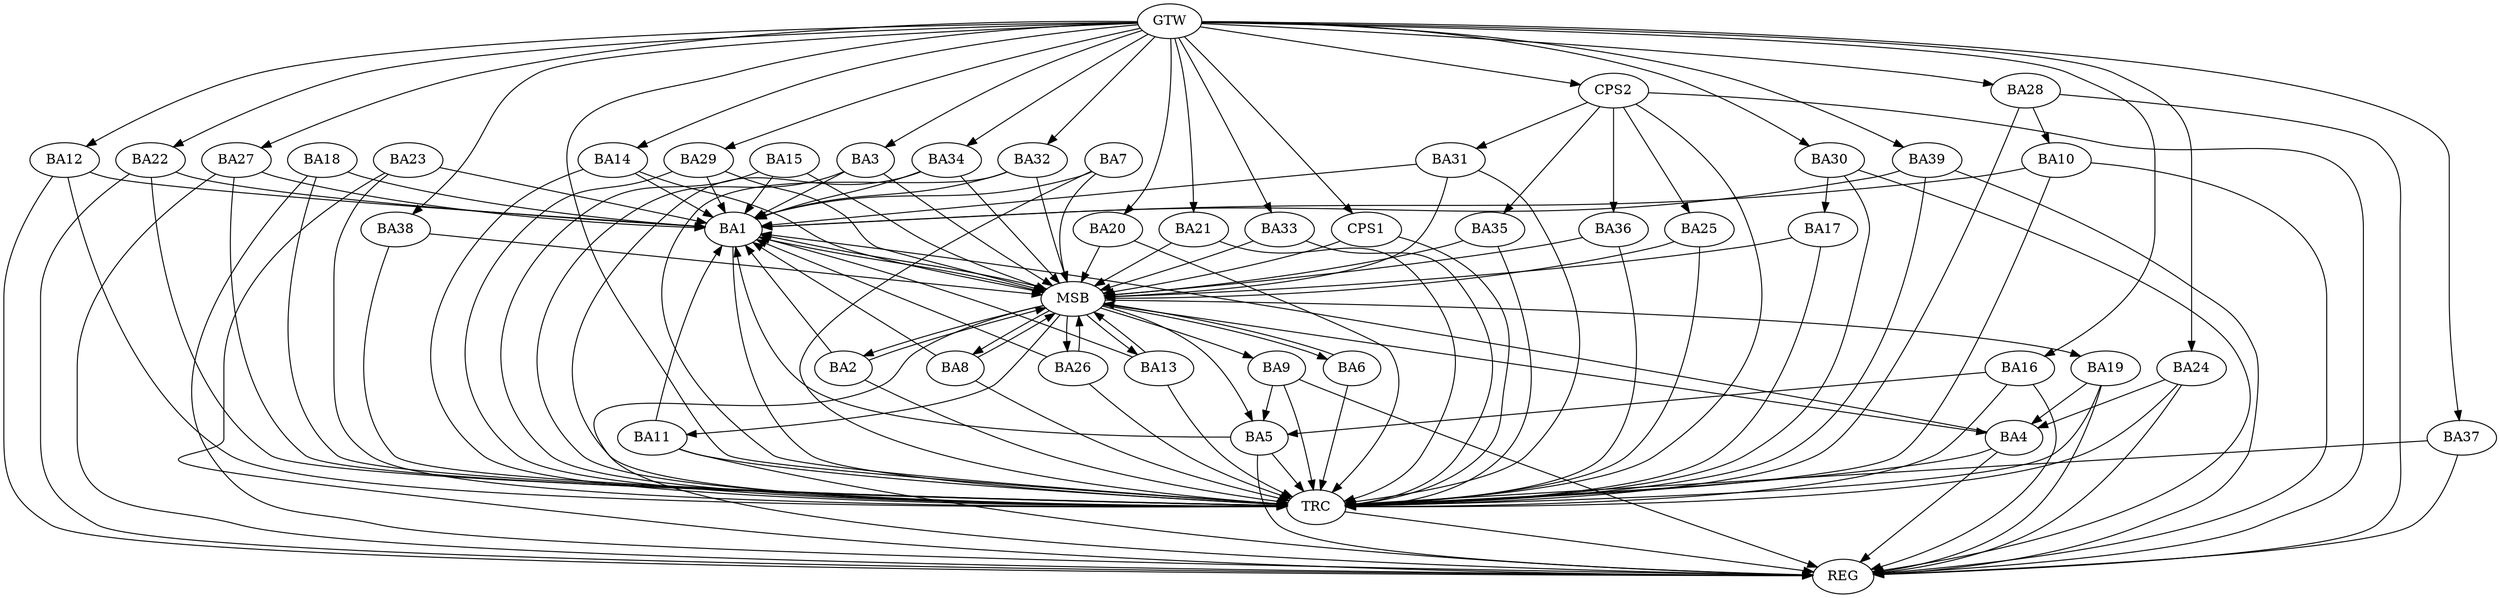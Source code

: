 strict digraph G {
  BA1 [ label="BA1" ];
  BA2 [ label="BA2" ];
  BA3 [ label="BA3" ];
  BA4 [ label="BA4" ];
  BA5 [ label="BA5" ];
  BA6 [ label="BA6" ];
  BA7 [ label="BA7" ];
  BA8 [ label="BA8" ];
  BA9 [ label="BA9" ];
  BA10 [ label="BA10" ];
  BA11 [ label="BA11" ];
  BA12 [ label="BA12" ];
  BA13 [ label="BA13" ];
  BA14 [ label="BA14" ];
  BA15 [ label="BA15" ];
  BA16 [ label="BA16" ];
  BA17 [ label="BA17" ];
  BA18 [ label="BA18" ];
  BA19 [ label="BA19" ];
  BA20 [ label="BA20" ];
  BA21 [ label="BA21" ];
  BA22 [ label="BA22" ];
  BA23 [ label="BA23" ];
  BA24 [ label="BA24" ];
  BA25 [ label="BA25" ];
  BA26 [ label="BA26" ];
  BA27 [ label="BA27" ];
  BA28 [ label="BA28" ];
  BA29 [ label="BA29" ];
  BA30 [ label="BA30" ];
  BA31 [ label="BA31" ];
  BA32 [ label="BA32" ];
  BA33 [ label="BA33" ];
  BA34 [ label="BA34" ];
  BA35 [ label="BA35" ];
  BA36 [ label="BA36" ];
  BA37 [ label="BA37" ];
  BA38 [ label="BA38" ];
  BA39 [ label="BA39" ];
  CPS1 [ label="CPS1" ];
  CPS2 [ label="CPS2" ];
  GTW [ label="GTW" ];
  REG [ label="REG" ];
  MSB [ label="MSB" ];
  TRC [ label="TRC" ];
  BA4 -> BA1;
  BA5 -> BA1;
  BA9 -> BA5;
  BA12 -> BA1;
  BA16 -> BA5;
  BA18 -> BA1;
  BA19 -> BA4;
  BA24 -> BA4;
  BA28 -> BA10;
  BA30 -> BA17;
  BA39 -> BA1;
  CPS2 -> BA35;
  CPS2 -> BA31;
  CPS2 -> BA36;
  CPS2 -> BA25;
  GTW -> BA3;
  GTW -> BA12;
  GTW -> BA14;
  GTW -> BA16;
  GTW -> BA20;
  GTW -> BA21;
  GTW -> BA22;
  GTW -> BA24;
  GTW -> BA27;
  GTW -> BA28;
  GTW -> BA29;
  GTW -> BA30;
  GTW -> BA32;
  GTW -> BA33;
  GTW -> BA34;
  GTW -> BA37;
  GTW -> BA38;
  GTW -> BA39;
  GTW -> CPS1;
  GTW -> CPS2;
  BA4 -> REG;
  BA5 -> REG;
  BA9 -> REG;
  BA10 -> REG;
  BA11 -> REG;
  BA12 -> REG;
  BA16 -> REG;
  BA18 -> REG;
  BA19 -> REG;
  BA22 -> REG;
  BA23 -> REG;
  BA24 -> REG;
  BA27 -> REG;
  BA28 -> REG;
  BA30 -> REG;
  BA37 -> REG;
  BA39 -> REG;
  CPS2 -> REG;
  BA1 -> MSB;
  MSB -> BA2;
  MSB -> REG;
  BA2 -> MSB;
  MSB -> BA1;
  BA3 -> MSB;
  BA6 -> MSB;
  BA7 -> MSB;
  BA8 -> MSB;
  MSB -> BA4;
  BA13 -> MSB;
  MSB -> BA6;
  BA14 -> MSB;
  MSB -> BA8;
  BA15 -> MSB;
  BA17 -> MSB;
  MSB -> BA5;
  BA20 -> MSB;
  BA21 -> MSB;
  BA25 -> MSB;
  MSB -> BA11;
  BA26 -> MSB;
  MSB -> BA13;
  BA29 -> MSB;
  BA31 -> MSB;
  BA32 -> MSB;
  BA33 -> MSB;
  MSB -> BA9;
  BA34 -> MSB;
  MSB -> BA19;
  BA35 -> MSB;
  MSB -> BA26;
  BA36 -> MSB;
  BA38 -> MSB;
  CPS1 -> MSB;
  BA1 -> TRC;
  BA2 -> TRC;
  BA3 -> TRC;
  BA4 -> TRC;
  BA5 -> TRC;
  BA6 -> TRC;
  BA7 -> TRC;
  BA8 -> TRC;
  BA9 -> TRC;
  BA10 -> TRC;
  BA11 -> TRC;
  BA12 -> TRC;
  BA13 -> TRC;
  BA14 -> TRC;
  BA15 -> TRC;
  BA16 -> TRC;
  BA17 -> TRC;
  BA18 -> TRC;
  BA19 -> TRC;
  BA20 -> TRC;
  BA21 -> TRC;
  BA22 -> TRC;
  BA23 -> TRC;
  BA24 -> TRC;
  BA25 -> TRC;
  BA26 -> TRC;
  BA27 -> TRC;
  BA28 -> TRC;
  BA29 -> TRC;
  BA30 -> TRC;
  BA31 -> TRC;
  BA32 -> TRC;
  BA33 -> TRC;
  BA34 -> TRC;
  BA35 -> TRC;
  BA36 -> TRC;
  BA37 -> TRC;
  BA38 -> TRC;
  BA39 -> TRC;
  CPS1 -> TRC;
  CPS2 -> TRC;
  GTW -> TRC;
  TRC -> REG;
  BA22 -> BA1;
  BA10 -> BA1;
  BA8 -> BA1;
  BA11 -> BA1;
  BA3 -> BA1;
  BA14 -> BA1;
  BA7 -> BA1;
  BA34 -> BA1;
  BA15 -> BA1;
  BA2 -> BA1;
  BA26 -> BA1;
  BA13 -> BA1;
  BA32 -> BA1;
  BA23 -> BA1;
  BA27 -> BA1;
  BA31 -> BA1;
  BA29 -> BA1;
}
